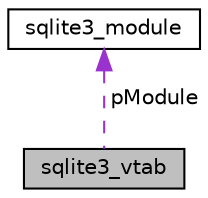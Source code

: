 digraph "sqlite3_vtab"
{
  edge [fontname="Helvetica",fontsize="10",labelfontname="Helvetica",labelfontsize="10"];
  node [fontname="Helvetica",fontsize="10",shape=record];
  Node1 [label="sqlite3_vtab",height=0.2,width=0.4,color="black", fillcolor="grey75", style="filled" fontcolor="black"];
  Node2 -> Node1 [dir="back",color="darkorchid3",fontsize="10",style="dashed",label=" pModule" ,fontname="Helvetica"];
  Node2 [label="sqlite3_module",height=0.2,width=0.4,color="black", fillcolor="white", style="filled",URL="$structsqlite3__module.html"];
}
